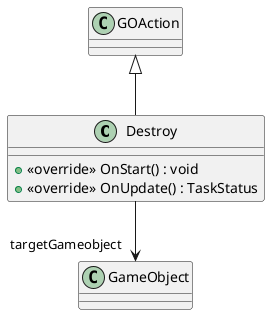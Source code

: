 @startuml
class Destroy {
    + <<override>> OnStart() : void
    + <<override>> OnUpdate() : TaskStatus
}
GOAction <|-- Destroy
Destroy --> "targetGameobject" GameObject
@enduml

